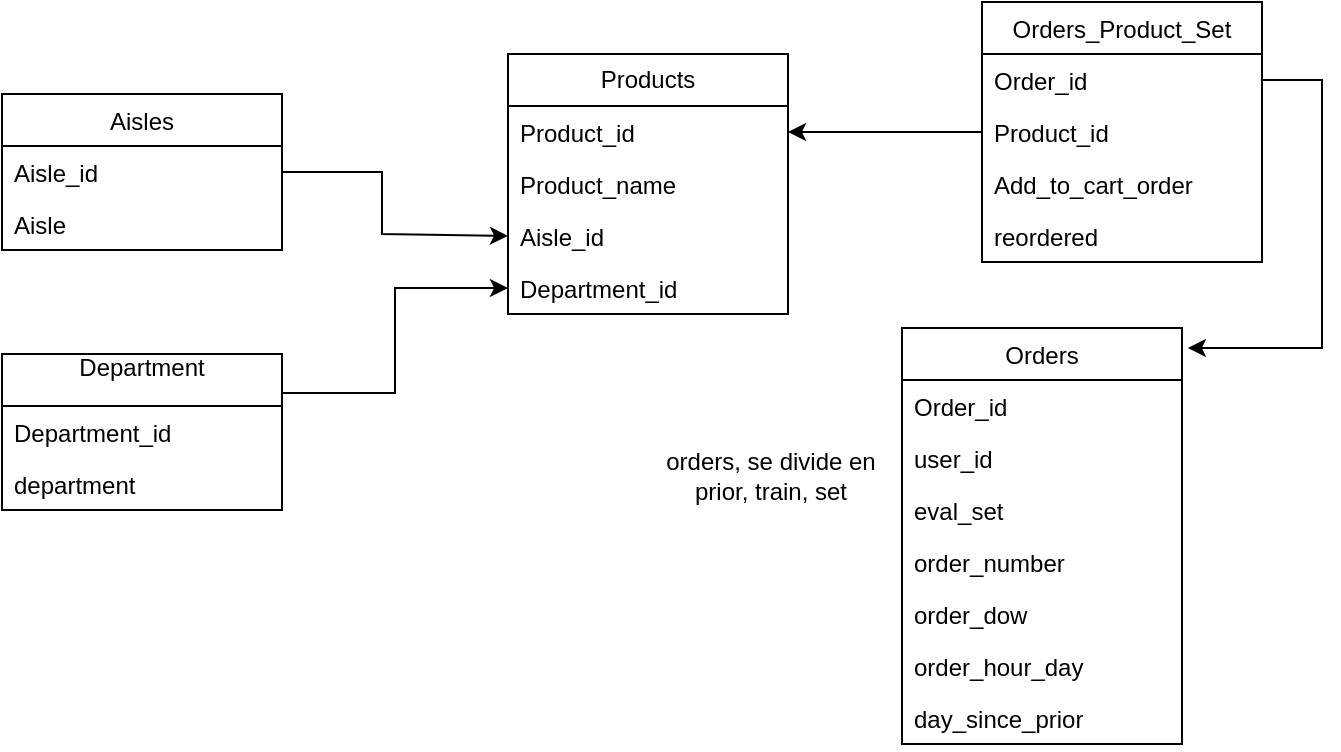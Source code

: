 <mxfile version="10.6.3" type="device"><diagram id="d97i9eIodzGNB9qVjlqd" name="Page-1"><mxGraphModel dx="840" dy="435" grid="1" gridSize="10" guides="1" tooltips="1" connect="1" arrows="1" fold="1" page="1" pageScale="1" pageWidth="827" pageHeight="1169" math="0" shadow="0"><root><mxCell id="0"/><mxCell id="1" parent="0"/><mxCell id="myA4BKnxIeirW26Qnj3C-1" value="Products" style="swimlane;fontStyle=0;childLayout=stackLayout;horizontal=1;startSize=26;fillColor=none;horizontalStack=0;resizeParent=1;resizeParentMax=0;resizeLast=0;collapsible=1;marginBottom=0;whiteSpace=wrap;verticalAlign=middle;" vertex="1" parent="1"><mxGeometry x="343" y="370" width="140" height="130" as="geometry"><mxRectangle x="350" y="500" width="80" height="26" as="alternateBounds"/></mxGeometry></mxCell><mxCell id="myA4BKnxIeirW26Qnj3C-2" value="Product_id&#10;&#10;" style="text;strokeColor=none;fillColor=none;align=left;verticalAlign=top;spacingLeft=4;spacingRight=4;overflow=hidden;rotatable=0;points=[[0,0.5],[1,0.5]];portConstraint=eastwest;" vertex="1" parent="myA4BKnxIeirW26Qnj3C-1"><mxGeometry y="26" width="140" height="26" as="geometry"/></mxCell><mxCell id="myA4BKnxIeirW26Qnj3C-3" value="Product_name" style="text;strokeColor=none;fillColor=none;align=left;verticalAlign=top;spacingLeft=4;spacingRight=4;overflow=hidden;rotatable=0;points=[[0,0.5],[1,0.5]];portConstraint=eastwest;" vertex="1" parent="myA4BKnxIeirW26Qnj3C-1"><mxGeometry y="52" width="140" height="26" as="geometry"/></mxCell><mxCell id="myA4BKnxIeirW26Qnj3C-4" value="Aisle_id&#10;&#10;&#10;" style="text;strokeColor=none;fillColor=none;align=left;verticalAlign=top;spacingLeft=4;spacingRight=4;overflow=hidden;rotatable=0;points=[[0,0.5],[1,0.5]];portConstraint=eastwest;" vertex="1" parent="myA4BKnxIeirW26Qnj3C-1"><mxGeometry y="78" width="140" height="26" as="geometry"/></mxCell><mxCell id="myA4BKnxIeirW26Qnj3C-19" value="Department_id" style="text;strokeColor=none;fillColor=none;align=left;verticalAlign=top;spacingLeft=4;spacingRight=4;overflow=hidden;rotatable=0;points=[[0,0.5],[1,0.5]];portConstraint=eastwest;" vertex="1" parent="myA4BKnxIeirW26Qnj3C-1"><mxGeometry y="104" width="140" height="26" as="geometry"/></mxCell><mxCell id="myA4BKnxIeirW26Qnj3C-20" value="Aisles" style="swimlane;fontStyle=0;childLayout=stackLayout;horizontal=1;startSize=26;fillColor=none;horizontalStack=0;resizeParent=1;resizeParentMax=0;resizeLast=0;collapsible=1;marginBottom=0;html=0;" vertex="1" parent="1"><mxGeometry x="90" y="390" width="140" height="78" as="geometry"/></mxCell><mxCell id="myA4BKnxIeirW26Qnj3C-21" value="Aisle_id&#10;&#10;" style="text;strokeColor=none;fillColor=none;align=left;verticalAlign=top;spacingLeft=4;spacingRight=4;overflow=hidden;rotatable=0;points=[[0,0.5],[1,0.5]];portConstraint=eastwest;" vertex="1" parent="myA4BKnxIeirW26Qnj3C-20"><mxGeometry y="26" width="140" height="26" as="geometry"/></mxCell><mxCell id="myA4BKnxIeirW26Qnj3C-22" value="Aisle" style="text;strokeColor=none;fillColor=none;align=left;verticalAlign=top;spacingLeft=4;spacingRight=4;overflow=hidden;rotatable=0;points=[[0,0.5],[1,0.5]];portConstraint=eastwest;" vertex="1" parent="myA4BKnxIeirW26Qnj3C-20"><mxGeometry y="52" width="140" height="26" as="geometry"/></mxCell><mxCell id="myA4BKnxIeirW26Qnj3C-45" style="edgeStyle=elbowEdgeStyle;rounded=0;orthogonalLoop=1;jettySize=auto;html=1;exitX=1;exitY=0.25;exitDx=0;exitDy=0;startSize=26;" edge="1" parent="1" source="myA4BKnxIeirW26Qnj3C-24" target="myA4BKnxIeirW26Qnj3C-19"><mxGeometry relative="1" as="geometry"/></mxCell><mxCell id="myA4BKnxIeirW26Qnj3C-24" value="Department&#10;" style="swimlane;fontStyle=0;childLayout=stackLayout;horizontal=1;startSize=26;fillColor=none;horizontalStack=0;resizeParent=1;resizeParentMax=0;resizeLast=0;collapsible=1;marginBottom=0;html=0;" vertex="1" parent="1"><mxGeometry x="90" y="520" width="140" height="78" as="geometry"/></mxCell><mxCell id="myA4BKnxIeirW26Qnj3C-25" value="Department_id" style="text;strokeColor=none;fillColor=none;align=left;verticalAlign=top;spacingLeft=4;spacingRight=4;overflow=hidden;rotatable=0;points=[[0,0.5],[1,0.5]];portConstraint=eastwest;" vertex="1" parent="myA4BKnxIeirW26Qnj3C-24"><mxGeometry y="26" width="140" height="26" as="geometry"/></mxCell><mxCell id="myA4BKnxIeirW26Qnj3C-26" value="department" style="text;strokeColor=none;fillColor=none;align=left;verticalAlign=top;spacingLeft=4;spacingRight=4;overflow=hidden;rotatable=0;points=[[0,0.5],[1,0.5]];portConstraint=eastwest;" vertex="1" parent="myA4BKnxIeirW26Qnj3C-24"><mxGeometry y="52" width="140" height="26" as="geometry"/></mxCell><mxCell id="myA4BKnxIeirW26Qnj3C-28" value="Orders_Product_Set" style="swimlane;fontStyle=0;childLayout=stackLayout;horizontal=1;startSize=26;fillColor=none;horizontalStack=0;resizeParent=1;resizeParentMax=0;resizeLast=0;collapsible=1;marginBottom=0;html=0;" vertex="1" parent="1"><mxGeometry x="580" y="344" width="140" height="130" as="geometry"/></mxCell><mxCell id="myA4BKnxIeirW26Qnj3C-29" value="Order_id" style="text;strokeColor=none;fillColor=none;align=left;verticalAlign=top;spacingLeft=4;spacingRight=4;overflow=hidden;rotatable=0;points=[[0,0.5],[1,0.5]];portConstraint=eastwest;" vertex="1" parent="myA4BKnxIeirW26Qnj3C-28"><mxGeometry y="26" width="140" height="26" as="geometry"/></mxCell><mxCell id="myA4BKnxIeirW26Qnj3C-30" value="Product_id" style="text;strokeColor=none;fillColor=none;align=left;verticalAlign=top;spacingLeft=4;spacingRight=4;overflow=hidden;rotatable=0;points=[[0,0.5],[1,0.5]];portConstraint=eastwest;" vertex="1" parent="myA4BKnxIeirW26Qnj3C-28"><mxGeometry y="52" width="140" height="26" as="geometry"/></mxCell><mxCell id="myA4BKnxIeirW26Qnj3C-31" value="Add_to_cart_order" style="text;strokeColor=none;fillColor=none;align=left;verticalAlign=top;spacingLeft=4;spacingRight=4;overflow=hidden;rotatable=0;points=[[0,0.5],[1,0.5]];portConstraint=eastwest;" vertex="1" parent="myA4BKnxIeirW26Qnj3C-28"><mxGeometry y="78" width="140" height="26" as="geometry"/></mxCell><mxCell id="myA4BKnxIeirW26Qnj3C-32" value="reordered" style="text;strokeColor=none;fillColor=none;align=left;verticalAlign=top;spacingLeft=4;spacingRight=4;overflow=hidden;rotatable=0;points=[[0,0.5],[1,0.5]];portConstraint=eastwest;" vertex="1" parent="myA4BKnxIeirW26Qnj3C-28"><mxGeometry y="104" width="140" height="26" as="geometry"/></mxCell><mxCell id="myA4BKnxIeirW26Qnj3C-33" value="Orders" style="swimlane;fontStyle=0;childLayout=stackLayout;horizontal=1;startSize=26;fillColor=none;horizontalStack=0;resizeParent=1;resizeParentMax=0;resizeLast=0;collapsible=1;marginBottom=0;html=0;" vertex="1" parent="1"><mxGeometry x="540" y="507" width="140" height="208" as="geometry"/></mxCell><mxCell id="myA4BKnxIeirW26Qnj3C-34" value="Order_id" style="text;strokeColor=none;fillColor=none;align=left;verticalAlign=top;spacingLeft=4;spacingRight=4;overflow=hidden;rotatable=0;points=[[0,0.5],[1,0.5]];portConstraint=eastwest;" vertex="1" parent="myA4BKnxIeirW26Qnj3C-33"><mxGeometry y="26" width="140" height="26" as="geometry"/></mxCell><mxCell id="myA4BKnxIeirW26Qnj3C-35" value="user_id" style="text;strokeColor=none;fillColor=none;align=left;verticalAlign=top;spacingLeft=4;spacingRight=4;overflow=hidden;rotatable=0;points=[[0,0.5],[1,0.5]];portConstraint=eastwest;" vertex="1" parent="myA4BKnxIeirW26Qnj3C-33"><mxGeometry y="52" width="140" height="26" as="geometry"/></mxCell><mxCell id="myA4BKnxIeirW26Qnj3C-36" value="eval_set" style="text;strokeColor=none;fillColor=none;align=left;verticalAlign=top;spacingLeft=4;spacingRight=4;overflow=hidden;rotatable=0;points=[[0,0.5],[1,0.5]];portConstraint=eastwest;" vertex="1" parent="myA4BKnxIeirW26Qnj3C-33"><mxGeometry y="78" width="140" height="26" as="geometry"/></mxCell><mxCell id="myA4BKnxIeirW26Qnj3C-37" value="order_number" style="text;strokeColor=none;fillColor=none;align=left;verticalAlign=top;spacingLeft=4;spacingRight=4;overflow=hidden;rotatable=0;points=[[0,0.5],[1,0.5]];portConstraint=eastwest;" vertex="1" parent="myA4BKnxIeirW26Qnj3C-33"><mxGeometry y="104" width="140" height="26" as="geometry"/></mxCell><mxCell id="myA4BKnxIeirW26Qnj3C-38" value="order_dow" style="text;strokeColor=none;fillColor=none;align=left;verticalAlign=top;spacingLeft=4;spacingRight=4;overflow=hidden;rotatable=0;points=[[0,0.5],[1,0.5]];portConstraint=eastwest;" vertex="1" parent="myA4BKnxIeirW26Qnj3C-33"><mxGeometry y="130" width="140" height="26" as="geometry"/></mxCell><mxCell id="myA4BKnxIeirW26Qnj3C-39" value="order_hour_day" style="text;strokeColor=none;fillColor=none;align=left;verticalAlign=top;spacingLeft=4;spacingRight=4;overflow=hidden;rotatable=0;points=[[0,0.5],[1,0.5]];portConstraint=eastwest;" vertex="1" parent="myA4BKnxIeirW26Qnj3C-33"><mxGeometry y="156" width="140" height="26" as="geometry"/></mxCell><mxCell id="myA4BKnxIeirW26Qnj3C-40" value="day_since_prior" style="text;strokeColor=none;fillColor=none;align=left;verticalAlign=top;spacingLeft=4;spacingRight=4;overflow=hidden;rotatable=0;points=[[0,0.5],[1,0.5]];portConstraint=eastwest;" vertex="1" parent="myA4BKnxIeirW26Qnj3C-33"><mxGeometry y="182" width="140" height="26" as="geometry"/></mxCell><mxCell id="myA4BKnxIeirW26Qnj3C-44" style="edgeStyle=none;rounded=0;orthogonalLoop=1;jettySize=auto;html=1;exitX=1;exitY=0.5;exitDx=0;exitDy=0;entryX=0;entryY=0.5;entryDx=0;entryDy=0;startSize=26;" edge="1" parent="1" source="myA4BKnxIeirW26Qnj3C-21" target="myA4BKnxIeirW26Qnj3C-4"><mxGeometry relative="1" as="geometry"><Array as="points"><mxPoint x="280" y="429"/><mxPoint x="280" y="460"/></Array></mxGeometry></mxCell><mxCell id="myA4BKnxIeirW26Qnj3C-46" style="edgeStyle=elbowEdgeStyle;rounded=0;orthogonalLoop=1;jettySize=auto;html=1;exitX=1;exitY=0.5;exitDx=0;exitDy=0;entryX=1.021;entryY=0.048;entryDx=0;entryDy=0;entryPerimeter=0;startSize=26;" edge="1" parent="1" source="myA4BKnxIeirW26Qnj3C-29" target="myA4BKnxIeirW26Qnj3C-33"><mxGeometry relative="1" as="geometry"><Array as="points"><mxPoint x="750" y="480"/><mxPoint x="820" y="440"/></Array></mxGeometry></mxCell><mxCell id="myA4BKnxIeirW26Qnj3C-48" style="edgeStyle=elbowEdgeStyle;rounded=0;orthogonalLoop=1;jettySize=auto;html=1;entryX=1;entryY=0.5;entryDx=0;entryDy=0;startSize=26;" edge="1" parent="1" source="myA4BKnxIeirW26Qnj3C-30" target="myA4BKnxIeirW26Qnj3C-2"><mxGeometry relative="1" as="geometry"/></mxCell><mxCell id="myA4BKnxIeirW26Qnj3C-49" value="orders, se divide en prior, train, set" style="text;html=1;strokeColor=none;fillColor=none;align=center;verticalAlign=middle;whiteSpace=wrap;rounded=0;startSize=26;" vertex="1" parent="1"><mxGeometry x="413" y="533" width="123" height="96" as="geometry"/></mxCell></root></mxGraphModel></diagram></mxfile>